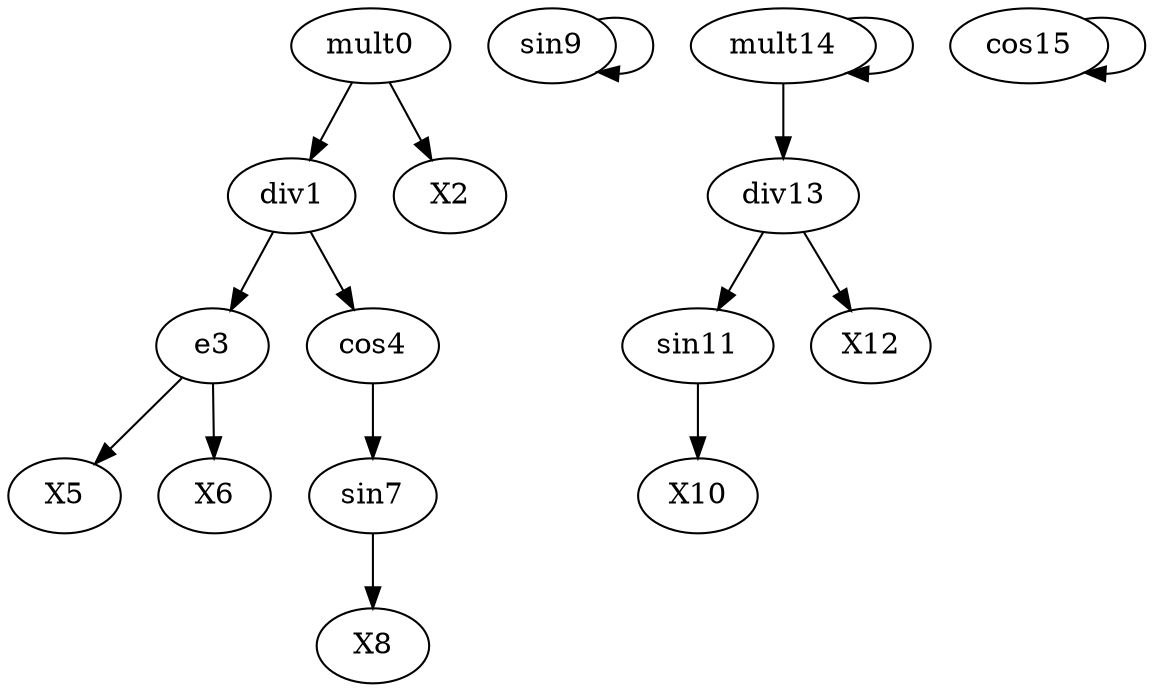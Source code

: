 digraph T {
	mult0 -> div1;
	mult0 -> X2;
	div1 -> e3;
	div1 -> cos4;
	e3 -> X5;
	e3 -> X6;
	cos4 -> sin7;
	sin7 -> X8;
	sin9 -> sin9;
	sin11 -> X10;
	div13 -> sin11;
	div13 -> X12;
	mult14 -> div13;
	mult14 -> mult14;
	cos15 -> cos15;
}
